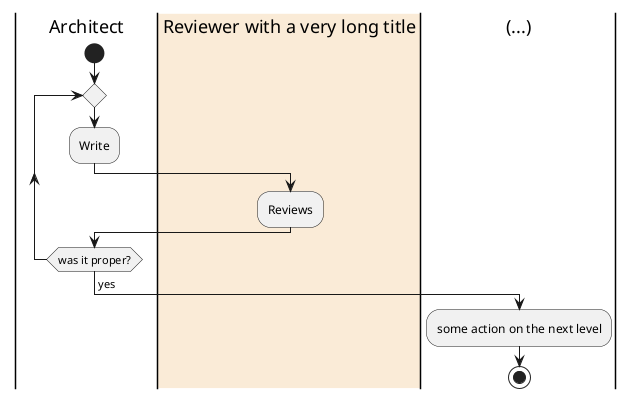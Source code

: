 {
  "sha1": "pi6yn389o24ep6mzkod1d5bopt1rtwu",
  "insertion": {
    "when": "2024-06-04T17:28:41.226Z",
    "user": "plantuml@gmail.com"
  }
}
@startuml
|Architect|
start
repeat
:Write;
|#AntiqueWhite|Reviewer with a very long title|
:Reviews;
|Architect|
repeat while (was it proper?)
->yes;
|(...)|
:some action on the next level;
stop
@enduml
